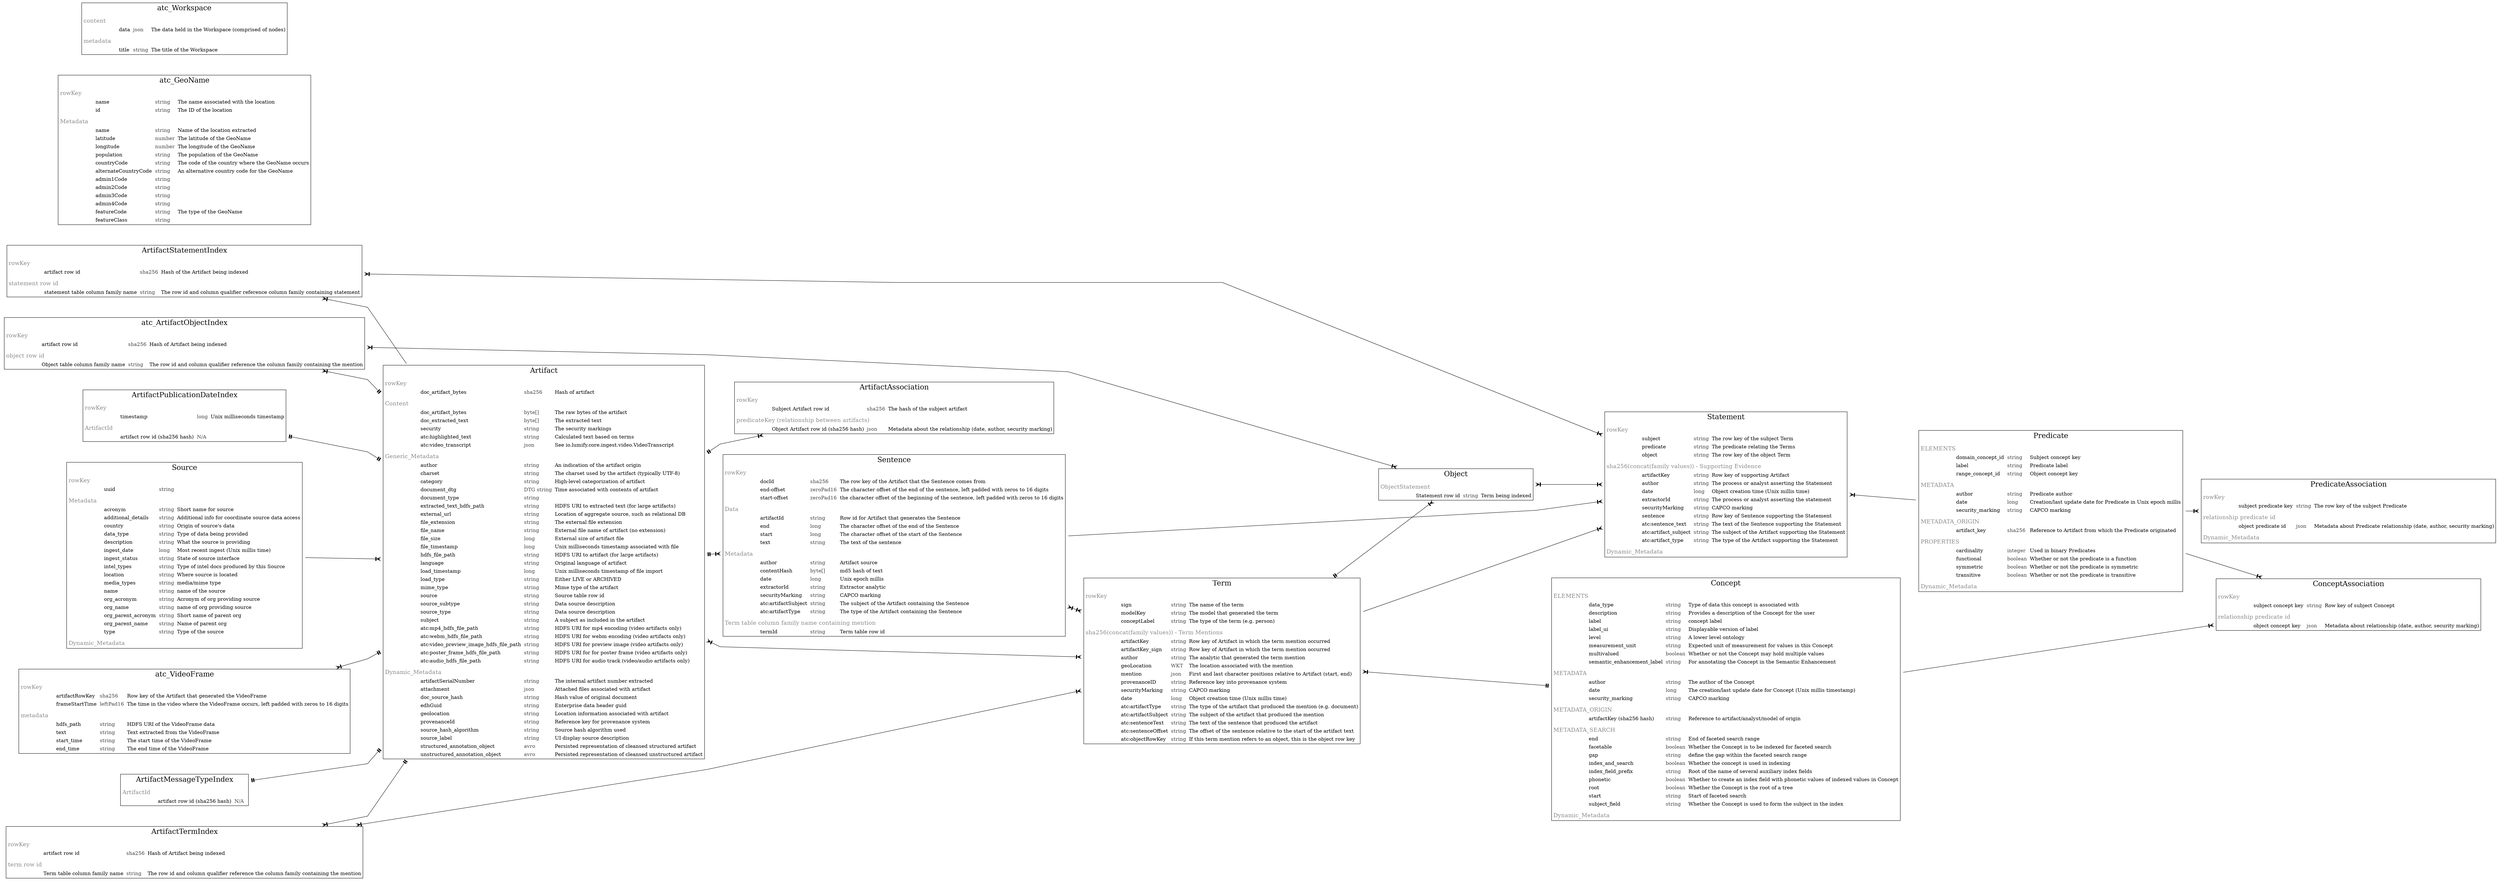 digraph models_diagram {
  graph [splines=polyline, nodesep=0.7]
  node [shape=plaintext]
  rankdir = LR

  "Artifact" [label=<<table border="1" cellborder="0" cellspacing="0" cellpadding="4"><tr><td colspan="4" align="CENTER"><font point-size="20">Artifact</font></td></tr><tr><td colspan="4"><table height="0" border="0" bgcolor="#333333" cellborder="0" cellspacing="0" cellpadding="0"><tr><td></td></tr></table></td></tr><tr><td colspan="4" color="GREY" align="LEFT"><font color="#888888" point-size="16">rowKey</font></td></tr><tr><td align="LEFT" width="100"></td><td align="LEFT">doc_artifact_bytes</td><td align="LEFT"><font color="#444444">sha256</font></td><td align="LEFT">Hash of artifact</td></tr><tr><td colspan="4"><table height="0" border="0" bgcolor="#333333" cellborder="0" cellspacing="0" cellpadding="0"><tr><td></td></tr></table></td></tr><tr><td colspan="4" color="GREY" align="LEFT"><font color="#888888" point-size="16">Content</font></td></tr><tr><td align="LEFT" width="100"></td><td align="LEFT">doc_artifact_bytes</td><td align="LEFT"><font color="#444444">byte[]</font></td><td align="LEFT">The raw bytes of the artifact</td></tr><tr><td align="LEFT" width="100"></td><td align="LEFT">doc_extracted_text</td><td align="LEFT"><font color="#444444">byte[]</font></td><td align="LEFT">The extracted text</td></tr><tr><td align="LEFT" width="100"></td><td align="LEFT">security</td><td align="LEFT"><font color="#444444">string</font></td><td align="LEFT">The security markings</td></tr><tr><td align="LEFT" width="100"></td><td align="LEFT">atc:highlighted_text</td><td align="LEFT"><font color="#444444">string</font></td><td align="LEFT">Calculated text based on terms</td></tr><tr><td align="LEFT" width="100"></td><td align="LEFT">atc:video_transcript</td><td align="LEFT"><font color="#444444">json</font></td><td align="LEFT">See io.lumify.core.ingest.video.VideoTranscript</td></tr><tr><td colspan="4"><table height="0" border="0" bgcolor="#333333" cellborder="0" cellspacing="0" cellpadding="0"><tr><td></td></tr></table></td></tr><tr><td colspan="4" color="GREY" align="LEFT"><font color="#888888" point-size="16">Generic_Metadata</font></td></tr><tr><td align="LEFT" width="100"></td><td align="LEFT">author</td><td align="LEFT"><font color="#444444">string</font></td><td align="LEFT">An indication of the artifact origin</td></tr><tr><td align="LEFT" width="100"></td><td align="LEFT">charset</td><td align="LEFT"><font color="#444444">string</font></td><td align="LEFT">The charset used by the artifact (typically UTF-8)</td></tr><tr><td align="LEFT" width="100"></td><td align="LEFT">category</td><td align="LEFT"><font color="#444444">string</font></td><td align="LEFT">High-level categorization of artifact</td></tr><tr><td align="LEFT" width="100"></td><td align="LEFT">document_dtg</td><td align="LEFT"><font color="#444444">DTG string</font></td><td align="LEFT">Time associated with contents of artifact</td></tr><tr><td align="LEFT" width="100"></td><td align="LEFT">document_type</td><td align="LEFT"><font color="#444444">string</font></td><td align="LEFT"></td></tr><tr><td align="LEFT" width="100"></td><td align="LEFT">extracted_text_hdfs_path</td><td align="LEFT"><font color="#444444">string</font></td><td align="LEFT">HDFS URI to extracted text (for large artifacts)</td></tr><tr><td align="LEFT" width="100"></td><td align="LEFT">external_url</td><td align="LEFT"><font color="#444444">string</font></td><td align="LEFT">Location of aggregate source, such as relational DB</td></tr><tr><td align="LEFT" width="100"></td><td align="LEFT">file_extension</td><td align="LEFT"><font color="#444444">string</font></td><td align="LEFT">The external file extension</td></tr><tr><td align="LEFT" width="100"></td><td align="LEFT">file_name</td><td align="LEFT"><font color="#444444">string</font></td><td align="LEFT">External file name of artifact (no extension)</td></tr><tr><td align="LEFT" width="100"></td><td align="LEFT">file_size</td><td align="LEFT"><font color="#444444">long</font></td><td align="LEFT">External size of artifact file</td></tr><tr><td align="LEFT" width="100"></td><td align="LEFT">file_timestamp</td><td align="LEFT"><font color="#444444">long</font></td><td align="LEFT">Unix milliseconds timestamp associated with file</td></tr><tr><td align="LEFT" width="100"></td><td align="LEFT">hdfs_file_path</td><td align="LEFT"><font color="#444444">string</font></td><td align="LEFT">HDFS URI to artifact (for large artifacts)</td></tr><tr><td align="LEFT" width="100"></td><td align="LEFT">language</td><td align="LEFT"><font color="#444444">string</font></td><td align="LEFT">Original language of artifact</td></tr><tr><td align="LEFT" width="100"></td><td align="LEFT">load_timestamp</td><td align="LEFT"><font color="#444444">long</font></td><td align="LEFT">Unix milliseconds timestamp of file import</td></tr><tr><td align="LEFT" width="100"></td><td align="LEFT">load_type</td><td align="LEFT"><font color="#444444">string</font></td><td align="LEFT">Either LIVE or ARCHIVED</td></tr><tr><td align="LEFT" width="100"></td><td align="LEFT">mime_type</td><td align="LEFT"><font color="#444444">string</font></td><td align="LEFT">Mime type of the artifact</td></tr><tr><td align="LEFT" width="100"></td><td align="LEFT">source</td><td align="LEFT"><font color="#444444">string</font></td><td align="LEFT">Source table row id</td></tr><tr><td align="LEFT" width="100"></td><td align="LEFT">source_subtype</td><td align="LEFT"><font color="#444444">string</font></td><td align="LEFT">Data source description</td></tr><tr><td align="LEFT" width="100"></td><td align="LEFT">source_type</td><td align="LEFT"><font color="#444444">string</font></td><td align="LEFT">Data source description</td></tr><tr><td align="LEFT" width="100"></td><td align="LEFT">subject</td><td align="LEFT"><font color="#444444">string</font></td><td align="LEFT">A subject as included in the artifact</td></tr><tr><td align="LEFT" width="100"></td><td align="LEFT">atc:mp4_hdfs_file_path</td><td align="LEFT"><font color="#444444">string</font></td><td align="LEFT">HDFS URI for mp4 encoding (video artifacts only)</td></tr><tr><td align="LEFT" width="100"></td><td align="LEFT">atc:webm_hdfs_file_path</td><td align="LEFT"><font color="#444444">string</font></td><td align="LEFT">HDFS URI for webm encoding (video artifacts only)</td></tr><tr><td align="LEFT" width="100"></td><td align="LEFT">atc:video_preview_image_hdfs_file_path</td><td align="LEFT"><font color="#444444">string</font></td><td align="LEFT">HDFS URI for preview image (video artifacts only)</td></tr><tr><td align="LEFT" width="100"></td><td align="LEFT">atc:poster_frame_hdfs_file_path</td><td align="LEFT"><font color="#444444">string</font></td><td align="LEFT">HDFS URI for for poster frame (video artifacts only)</td></tr><tr><td align="LEFT" width="100"></td><td align="LEFT">atc:audio_hdfs_file_path</td><td align="LEFT"><font color="#444444">string</font></td><td align="LEFT">HDFS URI for audio track (video/audio artifacts only)</td></tr><tr><td colspan="4"><table height="0" border="0" bgcolor="#333333" cellborder="0" cellspacing="0" cellpadding="0"><tr><td></td></tr></table></td></tr><tr><td colspan="4" color="GREY" align="LEFT"><font color="#888888" point-size="16">Dynamic_Metadata</font></td></tr><tr><td align="LEFT" width="100"></td><td align="LEFT">artifactSerialNumber</td><td align="LEFT"><font color="#444444">string</font></td><td align="LEFT">The internal artifact number extracted</td></tr><tr><td align="LEFT" width="100"></td><td align="LEFT">attachment</td><td align="LEFT"><font color="#444444">json</font></td><td align="LEFT">Attached files associated with artifact</td></tr><tr><td align="LEFT" width="100"></td><td align="LEFT">doc_source_hash</td><td align="LEFT"><font color="#444444">string</font></td><td align="LEFT">Hash value of original document</td></tr><tr><td align="LEFT" width="100"></td><td align="LEFT">edhGuid</td><td align="LEFT"><font color="#444444">string</font></td><td align="LEFT">Enterprise data header guid</td></tr><tr><td align="LEFT" width="100"></td><td align="LEFT">geolocation</td><td align="LEFT"><font color="#444444">string</font></td><td align="LEFT">Location information associated with artifact</td></tr><tr><td align="LEFT" width="100"></td><td align="LEFT">provenanceId</td><td align="LEFT"><font color="#444444">string</font></td><td align="LEFT">Reference key for provenance system</td></tr><tr><td align="LEFT" width="100"></td><td align="LEFT">source_hash_algorithm</td><td align="LEFT"><font color="#444444">string</font></td><td align="LEFT">Source hash algorithm used</td></tr><tr><td align="LEFT" width="100"></td><td align="LEFT">source_label</td><td align="LEFT"><font color="#444444">string</font></td><td align="LEFT">UI display source description</td></tr><tr><td align="LEFT" width="100"></td><td align="LEFT">structured_annotation_object</td><td align="LEFT"><font color="#444444">avro</font></td><td align="LEFT">Persisted representation of cleansed structured artifact</td></tr><tr><td align="LEFT" width="100"></td><td align="LEFT">unstructured_annotation_object</td><td align="LEFT"><font color="#444444">avro</font></td><td align="LEFT">Persisted representation of cleansed unstructured artifact</td></tr></table>>];
"Artifact" -> "Sentence" [arrowtail=teetee, arrowhead=crowtee, dir=both]
"Artifact" -> "ArtifactAssociation" [arrowtail=teetee, arrowhead=crowtee, dir=both]
"Artifact" -> "Term" [arrowtail=crowtee, arrowhead=crowtee, dir=both]
"ArtifactAssociation" [label=<<table border="1" cellborder="0" cellspacing="0" cellpadding="4"><tr><td colspan="4" align="CENTER"><font point-size="20">ArtifactAssociation</font></td></tr><tr><td colspan="4"><table height="0" border="0" bgcolor="#333333" cellborder="0" cellspacing="0" cellpadding="0"><tr><td></td></tr></table></td></tr><tr><td colspan="4" color="GREY" align="LEFT"><font color="#888888" point-size="16">rowKey</font></td></tr><tr><td align="LEFT" width="100"></td><td align="LEFT">Subject Artifact row id</td><td align="LEFT"><font color="#444444">sha256</font></td><td align="LEFT">The hash of the subject artifact</td></tr><tr><td colspan="4"><table height="0" border="0" bgcolor="#333333" cellborder="0" cellspacing="0" cellpadding="0"><tr><td></td></tr></table></td></tr><tr><td colspan="4" color="GREY" align="LEFT"><font color="#888888" point-size="16">predicateKey (relationship between artifacts)</font></td></tr><tr><td align="LEFT" width="100"></td><td align="LEFT">Object Artifact row id (sha256 hash)</td><td align="LEFT"><font color="#444444">json</font></td><td align="LEFT">Metadata about the relationship (date, author, security marking)</td></tr></table>>];
"ArtifactMessageTypeIndex" [label=<<table border="1" cellborder="0" cellspacing="0" cellpadding="4"><tr><td colspan="4" align="CENTER"><font point-size="20">ArtifactMessageTypeIndex</font></td></tr><tr><td colspan="4"><table height="0" border="0" bgcolor="#333333" cellborder="0" cellspacing="0" cellpadding="0"><tr><td></td></tr></table></td></tr><tr><td colspan="4" color="GREY" align="LEFT"><font color="#888888" point-size="16">ArtifactId</font></td></tr><tr><td align="LEFT" width="100"></td><td align="LEFT">artifact row id (sha256 hash)</td><td align="LEFT"><font color="#444444">N/A</font></td><td align="LEFT"></td></tr></table>>];
"ArtifactMessageTypeIndex" -> "Artifact" [arrowtail=teetee, arrowhead=teetee, dir=both]
"atc_ArtifactObjectIndex" [label=<<table border="1" cellborder="0" cellspacing="0" cellpadding="4"><tr><td colspan="4" align="CENTER"><font point-size="20">atc_ArtifactObjectIndex</font></td></tr><tr><td colspan="4"><table height="0" border="0" bgcolor="#333333" cellborder="0" cellspacing="0" cellpadding="0"><tr><td></td></tr></table></td></tr><tr><td colspan="4" color="GREY" align="LEFT"><font color="#888888" point-size="16">rowKey</font></td></tr><tr><td align="LEFT" width="100"></td><td align="LEFT">artifact row id</td><td align="LEFT"><font color="#444444">sha256</font></td><td align="LEFT">Hash of Artifact being indexed</td></tr><tr><td colspan="4"><table height="0" border="0" bgcolor="#333333" cellborder="0" cellspacing="0" cellpadding="0"><tr><td></td></tr></table></td></tr><tr><td colspan="4" color="GREY" align="LEFT"><font color="#888888" point-size="16">object row id</font></td></tr><tr><td align="LEFT" width="100"></td><td align="LEFT">Object table column family name</td><td align="LEFT"><font color="#444444">string</font></td><td align="LEFT">The row id and column qualifier reference the column family containing the mention</td></tr></table>>];
"atc_ArtifactObjectIndex" -> "Artifact" [arrowtail=crowtee, arrowhead=teetee, dir=both]
"atc_ArtifactObjectIndex" -> "Object" [arrowtail=crowtee, arrowhead=crowtee, dir=both]
"ArtifactPublicationDateIndex" [label=<<table border="1" cellborder="0" cellspacing="0" cellpadding="4"><tr><td colspan="4" align="CENTER"><font point-size="20">ArtifactPublicationDateIndex</font></td></tr><tr><td colspan="4"><table height="0" border="0" bgcolor="#333333" cellborder="0" cellspacing="0" cellpadding="0"><tr><td></td></tr></table></td></tr><tr><td colspan="4" color="GREY" align="LEFT"><font color="#888888" point-size="16">rowKey</font></td></tr><tr><td align="LEFT" width="100"></td><td align="LEFT">timestamp</td><td align="LEFT"><font color="#444444">long</font></td><td align="LEFT">Unix milliseconds timestamp</td></tr><tr><td colspan="4"><table height="0" border="0" bgcolor="#333333" cellborder="0" cellspacing="0" cellpadding="0"><tr><td></td></tr></table></td></tr><tr><td colspan="4" color="GREY" align="LEFT"><font color="#888888" point-size="16">ArtifactId</font></td></tr><tr><td align="LEFT" width="100"></td><td align="LEFT">artifact row id (sha256 hash)</td><td align="LEFT"><font color="#444444">N/A</font></td><td align="LEFT"></td></tr></table>>];
"ArtifactPublicationDateIndex" -> "Artifact" [arrowtail=teetee, arrowhead=teetee, dir=both]
"ArtifactStatementIndex" [label=<<table border="1" cellborder="0" cellspacing="0" cellpadding="4"><tr><td colspan="4" align="CENTER"><font point-size="20">ArtifactStatementIndex</font></td></tr><tr><td colspan="4"><table height="0" border="0" bgcolor="#333333" cellborder="0" cellspacing="0" cellpadding="0"><tr><td></td></tr></table></td></tr><tr><td colspan="4" color="GREY" align="LEFT"><font color="#888888" point-size="16">rowKey</font></td></tr><tr><td align="LEFT" width="100"></td><td align="LEFT">artifact row id</td><td align="LEFT"><font color="#444444">sha256</font></td><td align="LEFT">Hash of the Artifact being indexed</td></tr><tr><td colspan="4"><table height="0" border="0" bgcolor="#333333" cellborder="0" cellspacing="0" cellpadding="0"><tr><td></td></tr></table></td></tr><tr><td colspan="4" color="GREY" align="LEFT"><font color="#888888" point-size="16">statement row id</font></td></tr><tr><td align="LEFT" width="100"></td><td align="LEFT">statement table column family name</td><td align="LEFT"><font color="#444444">string</font></td><td align="LEFT">The row id and column qualifier reference column family containing statement</td></tr></table>>];
"ArtifactStatementIndex" -> "Statement" [arrowtail=crowtee, arrowhead=crowtee, dir=both]
"ArtifactStatementIndex" -> "Artifact" [arrowtail=crowtee, arrowhead=none, dir=both]
"ArtifactTermIndex" [label=<<table border="1" cellborder="0" cellspacing="0" cellpadding="4"><tr><td colspan="4" align="CENTER"><font point-size="20">ArtifactTermIndex</font></td></tr><tr><td colspan="4"><table height="0" border="0" bgcolor="#333333" cellborder="0" cellspacing="0" cellpadding="0"><tr><td></td></tr></table></td></tr><tr><td colspan="4" color="GREY" align="LEFT"><font color="#888888" point-size="16">rowKey</font></td></tr><tr><td align="LEFT" width="100"></td><td align="LEFT">artifact row id</td><td align="LEFT"><font color="#444444">sha256</font></td><td align="LEFT">Hash of Artifact being indexed</td></tr><tr><td colspan="4"><table height="0" border="0" bgcolor="#333333" cellborder="0" cellspacing="0" cellpadding="0"><tr><td></td></tr></table></td></tr><tr><td colspan="4" color="GREY" align="LEFT"><font color="#888888" point-size="16">term row id</font></td></tr><tr><td align="LEFT" width="100"></td><td align="LEFT">Term table column family name</td><td align="LEFT"><font color="#444444">string</font></td><td align="LEFT">The row id and column qualifier reference the column family containing the mention</td></tr></table>>];
"ArtifactTermIndex" -> "Artifact" [arrowtail=crowtee, arrowhead=teetee, dir=both]
"ArtifactTermIndex" -> "Term" [arrowtail=crowtee, arrowhead=crowtee, dir=both]
"Concept" [label=<<table border="1" cellborder="0" cellspacing="0" cellpadding="4"><tr><td colspan="4" align="CENTER"><font point-size="20">Concept</font></td></tr><tr><td colspan="4"><table height="0" border="0" bgcolor="#333333" cellborder="0" cellspacing="0" cellpadding="0"><tr><td></td></tr></table></td></tr><tr><td colspan="4" color="GREY" align="LEFT"><font color="#888888" point-size="16">ELEMENTS</font></td></tr><tr><td align="LEFT" width="100"></td><td align="LEFT">data_type</td><td align="LEFT"><font color="#444444">string</font></td><td align="LEFT">Type of data this concept is associated with</td></tr><tr><td align="LEFT" width="100"></td><td align="LEFT">description</td><td align="LEFT"><font color="#444444">string</font></td><td align="LEFT">Provides a description of the Concept for the user</td></tr><tr><td align="LEFT" width="100"></td><td align="LEFT">label</td><td align="LEFT"><font color="#444444">string</font></td><td align="LEFT">concept label</td></tr><tr><td align="LEFT" width="100"></td><td align="LEFT">label_ui</td><td align="LEFT"><font color="#444444">string</font></td><td align="LEFT">Displayable version of label</td></tr><tr><td align="LEFT" width="100"></td><td align="LEFT">level</td><td align="LEFT"><font color="#444444">string</font></td><td align="LEFT">A lower level ontology</td></tr><tr><td align="LEFT" width="100"></td><td align="LEFT">measurement_unit</td><td align="LEFT"><font color="#444444">string</font></td><td align="LEFT">Expected unit of measurement for values in this Concept</td></tr><tr><td align="LEFT" width="100"></td><td align="LEFT">multivalued</td><td align="LEFT"><font color="#444444">boolean</font></td><td align="LEFT">Whether or not the Concept may hold multiple values</td></tr><tr><td align="LEFT" width="100"></td><td align="LEFT">semantic_enhancement_label</td><td align="LEFT"><font color="#444444">string</font></td><td align="LEFT">For annotating the Concept in the Semantic Enhancement</td></tr><tr><td colspan="4"><table height="0" border="0" bgcolor="#333333" cellborder="0" cellspacing="0" cellpadding="0"><tr><td></td></tr></table></td></tr><tr><td colspan="4" color="GREY" align="LEFT"><font color="#888888" point-size="16">METADATA</font></td></tr><tr><td align="LEFT" width="100"></td><td align="LEFT">author</td><td align="LEFT"><font color="#444444">string</font></td><td align="LEFT">The author of the Concept</td></tr><tr><td align="LEFT" width="100"></td><td align="LEFT">date</td><td align="LEFT"><font color="#444444">long</font></td><td align="LEFT">The creation/last update date for Concept (Unix millis timestamp)</td></tr><tr><td align="LEFT" width="100"></td><td align="LEFT">security_marking</td><td align="LEFT"><font color="#444444">string</font></td><td align="LEFT">CAPCO marking</td></tr><tr><td colspan="4"><table height="0" border="0" bgcolor="#333333" cellborder="0" cellspacing="0" cellpadding="0"><tr><td></td></tr></table></td></tr><tr><td colspan="4" color="GREY" align="LEFT"><font color="#888888" point-size="16">METADATA_ORIGIN</font></td></tr><tr><td align="LEFT" width="100"></td><td align="LEFT">artifactKey (sha256 hash)</td><td align="LEFT"><font color="#444444">string</font></td><td align="LEFT">Reference to artifact/analyst/model of origin</td></tr><tr><td colspan="4"><table height="0" border="0" bgcolor="#333333" cellborder="0" cellspacing="0" cellpadding="0"><tr><td></td></tr></table></td></tr><tr><td colspan="4" color="GREY" align="LEFT"><font color="#888888" point-size="16">METADATA_SEARCH</font></td></tr><tr><td align="LEFT" width="100"></td><td align="LEFT">end</td><td align="LEFT"><font color="#444444">string</font></td><td align="LEFT">End of faceted search range</td></tr><tr><td align="LEFT" width="100"></td><td align="LEFT">facetable</td><td align="LEFT"><font color="#444444">boolean</font></td><td align="LEFT">Whether the Concept is to be indexed for faceted search</td></tr><tr><td align="LEFT" width="100"></td><td align="LEFT">gap</td><td align="LEFT"><font color="#444444">string</font></td><td align="LEFT">define the gap within the faceted search range</td></tr><tr><td align="LEFT" width="100"></td><td align="LEFT">index_and_search</td><td align="LEFT"><font color="#444444">boolean</font></td><td align="LEFT">Whether the concept is used in indexing</td></tr><tr><td align="LEFT" width="100"></td><td align="LEFT">index_field_prefix</td><td align="LEFT"><font color="#444444">string</font></td><td align="LEFT">Root of the name of several auxiliary index fields</td></tr><tr><td align="LEFT" width="100"></td><td align="LEFT">phonetic</td><td align="LEFT"><font color="#444444">boolean</font></td><td align="LEFT">Whether to create an index field with phonetic values of indexed values in Concept</td></tr><tr><td align="LEFT" width="100"></td><td align="LEFT">root</td><td align="LEFT"><font color="#444444">boolean</font></td><td align="LEFT">Whether the Concept is the root of a tree</td></tr><tr><td align="LEFT" width="100"></td><td align="LEFT">start</td><td align="LEFT"><font color="#444444">string</font></td><td align="LEFT">Start of faceted search</td></tr><tr><td align="LEFT" width="100"></td><td align="LEFT">subject_field</td><td align="LEFT"><font color="#444444">string</font></td><td align="LEFT">Whether the Concept is used to form the subject in the index</td></tr><tr><td colspan="4"><table height="0" border="0" bgcolor="#333333" cellborder="0" cellspacing="0" cellpadding="0"><tr><td></td></tr></table></td></tr><tr><td colspan="4" color="GREY" align="LEFT"><font color="#888888" point-size="16">Dynamic_Metadata</font></td></tr></table>>];
"Concept" -> "ConceptAssociation" [arrowtail=none, arrowhead=crowtee, dir=both]
"ConceptAssociation" [label=<<table border="1" cellborder="0" cellspacing="0" cellpadding="4"><tr><td colspan="4" align="CENTER"><font point-size="20">ConceptAssociation</font></td></tr><tr><td colspan="4"><table height="0" border="0" bgcolor="#333333" cellborder="0" cellspacing="0" cellpadding="0"><tr><td></td></tr></table></td></tr><tr><td colspan="4" color="GREY" align="LEFT"><font color="#888888" point-size="16">rowKey</font></td></tr><tr><td align="LEFT" width="100"></td><td align="LEFT">subject concept key</td><td align="LEFT"><font color="#444444">string</font></td><td align="LEFT">Row key of subject Concept</td></tr><tr><td colspan="4"><table height="0" border="0" bgcolor="#333333" cellborder="0" cellspacing="0" cellpadding="0"><tr><td></td></tr></table></td></tr><tr><td colspan="4" color="GREY" align="LEFT"><font color="#888888" point-size="16">relationship predicate id</font></td></tr><tr><td align="LEFT" width="100"></td><td align="LEFT">object concept key</td><td align="LEFT"><font color="#444444">json</font></td><td align="LEFT">Metadata about relationship (date, author, security marking)</td></tr></table>>];
"atc_GeoName" [label=<<table border="1" cellborder="0" cellspacing="0" cellpadding="4"><tr><td colspan="4" align="CENTER"><font point-size="20">atc_GeoName</font></td></tr><tr><td colspan="4"><table height="0" border="0" bgcolor="#333333" cellborder="0" cellspacing="0" cellpadding="0"><tr><td></td></tr></table></td></tr><tr><td colspan="4" color="GREY" align="LEFT"><font color="#888888" point-size="16">rowKey</font></td></tr><tr><td align="LEFT" width="100"></td><td align="LEFT">name</td><td align="LEFT"><font color="#444444">string</font></td><td align="LEFT">The name associated with the location</td></tr><tr><td align="LEFT" width="100"></td><td align="LEFT">id</td><td align="LEFT"><font color="#444444">string</font></td><td align="LEFT">The ID of the location</td></tr><tr><td colspan="4"><table height="0" border="0" bgcolor="#333333" cellborder="0" cellspacing="0" cellpadding="0"><tr><td></td></tr></table></td></tr><tr><td colspan="4" color="GREY" align="LEFT"><font color="#888888" point-size="16">Metadata</font></td></tr><tr><td align="LEFT" width="100"></td><td align="LEFT">name</td><td align="LEFT"><font color="#444444">string</font></td><td align="LEFT">Name of the location extracted</td></tr><tr><td align="LEFT" width="100"></td><td align="LEFT">latitude</td><td align="LEFT"><font color="#444444">number</font></td><td align="LEFT">The latitude of the GeoName</td></tr><tr><td align="LEFT" width="100"></td><td align="LEFT">longitude</td><td align="LEFT"><font color="#444444">number</font></td><td align="LEFT">The longitude of the GeoName</td></tr><tr><td align="LEFT" width="100"></td><td align="LEFT">population</td><td align="LEFT"><font color="#444444">string</font></td><td align="LEFT">The population of the GeoName</td></tr><tr><td align="LEFT" width="100"></td><td align="LEFT">countryCode</td><td align="LEFT"><font color="#444444">string</font></td><td align="LEFT">The code of the country where the GeoName occurs</td></tr><tr><td align="LEFT" width="100"></td><td align="LEFT">alternateCountryCode</td><td align="LEFT"><font color="#444444">string</font></td><td align="LEFT">An alternative country code for the GeoName</td></tr><tr><td align="LEFT" width="100"></td><td align="LEFT">admin1Code</td><td align="LEFT"><font color="#444444">string</font></td><td align="LEFT"></td></tr><tr><td align="LEFT" width="100"></td><td align="LEFT">admin2Code</td><td align="LEFT"><font color="#444444">string</font></td><td align="LEFT"></td></tr><tr><td align="LEFT" width="100"></td><td align="LEFT">admin3Code</td><td align="LEFT"><font color="#444444">string</font></td><td align="LEFT"></td></tr><tr><td align="LEFT" width="100"></td><td align="LEFT">admin4Code</td><td align="LEFT"><font color="#444444">string</font></td><td align="LEFT"></td></tr><tr><td align="LEFT" width="100"></td><td align="LEFT">featureCode</td><td align="LEFT"><font color="#444444">string</font></td><td align="LEFT">The type of the GeoName</td></tr><tr><td align="LEFT" width="100"></td><td align="LEFT">featureClass</td><td align="LEFT"><font color="#444444">string</font></td><td align="LEFT"></td></tr></table>>];
"Object" [label=<<table border="1" cellborder="0" cellspacing="0" cellpadding="4"><tr><td colspan="4" align="CENTER"><font point-size="20">Object</font></td></tr><tr><td colspan="4"><table height="0" border="0" bgcolor="#333333" cellborder="0" cellspacing="0" cellpadding="0"><tr><td></td></tr></table></td></tr><tr><td colspan="4" color="GREY" align="LEFT"><font color="#888888" point-size="16">ObjectStatement</font></td></tr><tr><td align="LEFT" width="100"></td><td align="LEFT">Statement row id</td><td align="LEFT"><font color="#444444">string</font></td><td align="LEFT">Term being indexed</td></tr></table>>];
"Object" -> "Statement" [arrowtail=crowtee, arrowhead=crowtee, dir=both]
"Predicate" [label=<<table border="1" cellborder="0" cellspacing="0" cellpadding="4"><tr><td colspan="4" align="CENTER"><font point-size="20">Predicate</font></td></tr><tr><td colspan="4"><table height="0" border="0" bgcolor="#333333" cellborder="0" cellspacing="0" cellpadding="0"><tr><td></td></tr></table></td></tr><tr><td colspan="4" color="GREY" align="LEFT"><font color="#888888" point-size="16">ELEMENTS</font></td></tr><tr><td align="LEFT" width="100"></td><td align="LEFT">domain_concept_id</td><td align="LEFT"><font color="#444444">string</font></td><td align="LEFT">Subject concept key</td></tr><tr><td align="LEFT" width="100"></td><td align="LEFT">label</td><td align="LEFT"><font color="#444444">string</font></td><td align="LEFT">Predicate label</td></tr><tr><td align="LEFT" width="100"></td><td align="LEFT">range_concept_id</td><td align="LEFT"><font color="#444444">string</font></td><td align="LEFT">Object concept key</td></tr><tr><td colspan="4"><table height="0" border="0" bgcolor="#333333" cellborder="0" cellspacing="0" cellpadding="0"><tr><td></td></tr></table></td></tr><tr><td colspan="4" color="GREY" align="LEFT"><font color="#888888" point-size="16">METADATA</font></td></tr><tr><td align="LEFT" width="100"></td><td align="LEFT">author</td><td align="LEFT"><font color="#444444">string</font></td><td align="LEFT">Predicate author</td></tr><tr><td align="LEFT" width="100"></td><td align="LEFT">date</td><td align="LEFT"><font color="#444444">long</font></td><td align="LEFT">Creation/last update date for Predicate in Unix epoch millis</td></tr><tr><td align="LEFT" width="100"></td><td align="LEFT">security_marking</td><td align="LEFT"><font color="#444444">string</font></td><td align="LEFT">CAPCO marking</td></tr><tr><td colspan="4"><table height="0" border="0" bgcolor="#333333" cellborder="0" cellspacing="0" cellpadding="0"><tr><td></td></tr></table></td></tr><tr><td colspan="4" color="GREY" align="LEFT"><font color="#888888" point-size="16">METADATA_ORIGIN</font></td></tr><tr><td align="LEFT" width="100"></td><td align="LEFT">artifact_key</td><td align="LEFT"><font color="#444444">sha256</font></td><td align="LEFT">Reference to Artifact from which the Predicate originated</td></tr><tr><td colspan="4"><table height="0" border="0" bgcolor="#333333" cellborder="0" cellspacing="0" cellpadding="0"><tr><td></td></tr></table></td></tr><tr><td colspan="4" color="GREY" align="LEFT"><font color="#888888" point-size="16">PROPERTIES</font></td></tr><tr><td align="LEFT" width="100"></td><td align="LEFT">cardinality</td><td align="LEFT"><font color="#444444">integer</font></td><td align="LEFT">Used in binary Predicates</td></tr><tr><td align="LEFT" width="100"></td><td align="LEFT">functional</td><td align="LEFT"><font color="#444444">boolean</font></td><td align="LEFT">Whether or not the predicate is a function</td></tr><tr><td align="LEFT" width="100"></td><td align="LEFT">symmetric</td><td align="LEFT"><font color="#444444">boolean</font></td><td align="LEFT">Whether or not the predicate is symmetric</td></tr><tr><td align="LEFT" width="100"></td><td align="LEFT">transitive</td><td align="LEFT"><font color="#444444">boolean</font></td><td align="LEFT">Whether or not the predicate is transitive</td></tr><tr><td colspan="4"><table height="0" border="0" bgcolor="#333333" cellborder="0" cellspacing="0" cellpadding="0"><tr><td></td></tr></table></td></tr><tr><td colspan="4" color="GREY" align="LEFT"><font color="#888888" point-size="16">Dynamic_Metadata</font></td></tr></table>>];
"Predicate" -> "PredicateAssociation" [arrowtail=none, arrowhead=crowtee, dir=both]
"Predicate" -> "ConceptAssociation" [arrowtail=none, arrowhead=crowtee, dir=both]
"PredicateAssociation" [label=<<table border="1" cellborder="0" cellspacing="0" cellpadding="4"><tr><td colspan="4" align="CENTER"><font point-size="20">PredicateAssociation</font></td></tr><tr><td colspan="4"><table height="0" border="0" bgcolor="#333333" cellborder="0" cellspacing="0" cellpadding="0"><tr><td></td></tr></table></td></tr><tr><td colspan="4" color="GREY" align="LEFT"><font color="#888888" point-size="16">rowKey</font></td></tr><tr><td align="LEFT" width="100"></td><td align="LEFT">subject predicate key</td><td align="LEFT"><font color="#444444">string</font></td><td align="LEFT">The row key of the subject Predicate</td></tr><tr><td colspan="4"><table height="0" border="0" bgcolor="#333333" cellborder="0" cellspacing="0" cellpadding="0"><tr><td></td></tr></table></td></tr><tr><td colspan="4" color="GREY" align="LEFT"><font color="#888888" point-size="16">relationship predicate id</font></td></tr><tr><td align="LEFT" width="100"></td><td align="LEFT">object predicate id</td><td align="LEFT"><font color="#444444">json</font></td><td align="LEFT">Metadata about Predicate relationship (date, author, security marking)</td></tr><tr><td colspan="4"><table height="0" border="0" bgcolor="#333333" cellborder="0" cellspacing="0" cellpadding="0"><tr><td></td></tr></table></td></tr><tr><td colspan="4" color="GREY" align="LEFT"><font color="#888888" point-size="16">Dynamic_Metadata</font></td></tr></table>>];
"Sentence" [label=<<table border="1" cellborder="0" cellspacing="0" cellpadding="4"><tr><td colspan="4" align="CENTER"><font point-size="20">Sentence</font></td></tr><tr><td colspan="4"><table height="0" border="0" bgcolor="#333333" cellborder="0" cellspacing="0" cellpadding="0"><tr><td></td></tr></table></td></tr><tr><td colspan="4" color="GREY" align="LEFT"><font color="#888888" point-size="16">rowKey</font></td></tr><tr><td align="LEFT" width="100"></td><td align="LEFT">docId</td><td align="LEFT"><font color="#444444">sha256</font></td><td align="LEFT">The row key of the Artifact that the Sentence comes from</td></tr><tr><td align="LEFT" width="100"></td><td align="LEFT">end-offset</td><td align="LEFT"><font color="#444444">zeroPad16</font></td><td align="LEFT">The character offset of the end of the sentence, left padded with zeros to 16 digits</td></tr><tr><td align="LEFT" width="100"></td><td align="LEFT">start-offset</td><td align="LEFT"><font color="#444444">zeroPad16</font></td><td align="LEFT">the character offset of the beginning of the sentence, left padded with zeros to 16 digits</td></tr><tr><td colspan="4"><table height="0" border="0" bgcolor="#333333" cellborder="0" cellspacing="0" cellpadding="0"><tr><td></td></tr></table></td></tr><tr><td colspan="4" color="GREY" align="LEFT"><font color="#888888" point-size="16">Data</font></td></tr><tr><td align="LEFT" width="100"></td><td align="LEFT">artifactId</td><td align="LEFT"><font color="#444444">string</font></td><td align="LEFT">Row id for Artifact that generates the Sentence</td></tr><tr><td align="LEFT" width="100"></td><td align="LEFT">end</td><td align="LEFT"><font color="#444444">long</font></td><td align="LEFT">The character offset of the end of the Sentence</td></tr><tr><td align="LEFT" width="100"></td><td align="LEFT">start</td><td align="LEFT"><font color="#444444">long</font></td><td align="LEFT">The character offset of the start of the Sentence</td></tr><tr><td align="LEFT" width="100"></td><td align="LEFT">text</td><td align="LEFT"><font color="#444444">string</font></td><td align="LEFT">The text of the sentence</td></tr><tr><td colspan="4"><table height="0" border="0" bgcolor="#333333" cellborder="0" cellspacing="0" cellpadding="0"><tr><td></td></tr></table></td></tr><tr><td colspan="4" color="GREY" align="LEFT"><font color="#888888" point-size="16">Metadata</font></td></tr><tr><td align="LEFT" width="100"></td><td align="LEFT">author</td><td align="LEFT"><font color="#444444">string</font></td><td align="LEFT">Artifact source</td></tr><tr><td align="LEFT" width="100"></td><td align="LEFT">contentHash</td><td align="LEFT"><font color="#444444">byte[]</font></td><td align="LEFT">md5 hash of text</td></tr><tr><td align="LEFT" width="100"></td><td align="LEFT">date</td><td align="LEFT"><font color="#444444">long</font></td><td align="LEFT">Unix epoch millis</td></tr><tr><td align="LEFT" width="100"></td><td align="LEFT">extractorId</td><td align="LEFT"><font color="#444444">string</font></td><td align="LEFT">Extractor analytic</td></tr><tr><td align="LEFT" width="100"></td><td align="LEFT">securityMarking</td><td align="LEFT"><font color="#444444">string</font></td><td align="LEFT">CAPCO marking</td></tr><tr><td align="LEFT" width="100"></td><td align="LEFT">atc:artifactSubject</td><td align="LEFT"><font color="#444444">string</font></td><td align="LEFT">The subject of the Artifact containing the Sentence</td></tr><tr><td align="LEFT" width="100"></td><td align="LEFT">atc:artifactType</td><td align="LEFT"><font color="#444444">string</font></td><td align="LEFT">The type of the Artifact containing the Sentence</td></tr><tr><td colspan="4"><table height="0" border="0" bgcolor="#333333" cellborder="0" cellspacing="0" cellpadding="0"><tr><td></td></tr></table></td></tr><tr><td colspan="4" color="GREY" align="LEFT"><font color="#888888" point-size="16">Term table column family name containing mention</font></td></tr><tr><td align="LEFT" width="100"></td><td align="LEFT">termId</td><td align="LEFT"><font color="#444444">string</font></td><td align="LEFT">Term table row id</td></tr></table>>];
"Sentence" -> "Term" [arrowtail=crowtee, arrowhead=crowtee, dir=both]
"Source" [label=<<table border="1" cellborder="0" cellspacing="0" cellpadding="4"><tr><td colspan="4" align="CENTER"><font point-size="20">Source</font></td></tr><tr><td colspan="4"><table height="0" border="0" bgcolor="#333333" cellborder="0" cellspacing="0" cellpadding="0"><tr><td></td></tr></table></td></tr><tr><td colspan="4" color="GREY" align="LEFT"><font color="#888888" point-size="16">rowKey</font></td></tr><tr><td align="LEFT" width="100"></td><td align="LEFT">uuid</td><td align="LEFT"><font color="#444444">string</font></td><td align="LEFT"></td></tr><tr><td colspan="4"><table height="0" border="0" bgcolor="#333333" cellborder="0" cellspacing="0" cellpadding="0"><tr><td></td></tr></table></td></tr><tr><td colspan="4" color="GREY" align="LEFT"><font color="#888888" point-size="16">Metadata</font></td></tr><tr><td align="LEFT" width="100"></td><td align="LEFT">acronym</td><td align="LEFT"><font color="#444444">string</font></td><td align="LEFT">Short name for source</td></tr><tr><td align="LEFT" width="100"></td><td align="LEFT">additional_details</td><td align="LEFT"><font color="#444444">string</font></td><td align="LEFT">Additional info for coordinate source data access</td></tr><tr><td align="LEFT" width="100"></td><td align="LEFT">country</td><td align="LEFT"><font color="#444444">string</font></td><td align="LEFT">Origin of source&#39;s data</td></tr><tr><td align="LEFT" width="100"></td><td align="LEFT">data_type</td><td align="LEFT"><font color="#444444">string</font></td><td align="LEFT">Type of data being provided</td></tr><tr><td align="LEFT" width="100"></td><td align="LEFT">description</td><td align="LEFT"><font color="#444444">string</font></td><td align="LEFT">What the source is providing</td></tr><tr><td align="LEFT" width="100"></td><td align="LEFT">ingest_date</td><td align="LEFT"><font color="#444444">long</font></td><td align="LEFT">Most recent ingest (Unix millis time)</td></tr><tr><td align="LEFT" width="100"></td><td align="LEFT">ingest_status</td><td align="LEFT"><font color="#444444">string</font></td><td align="LEFT">State of source interface</td></tr><tr><td align="LEFT" width="100"></td><td align="LEFT">intel_types</td><td align="LEFT"><font color="#444444">string</font></td><td align="LEFT">Type of intel docs produced by this Source</td></tr><tr><td align="LEFT" width="100"></td><td align="LEFT">location</td><td align="LEFT"><font color="#444444">string</font></td><td align="LEFT">Where source is located</td></tr><tr><td align="LEFT" width="100"></td><td align="LEFT">media_types</td><td align="LEFT"><font color="#444444">string</font></td><td align="LEFT">media/mime type</td></tr><tr><td align="LEFT" width="100"></td><td align="LEFT">name</td><td align="LEFT"><font color="#444444">string</font></td><td align="LEFT">name of the source</td></tr><tr><td align="LEFT" width="100"></td><td align="LEFT">org_acronym</td><td align="LEFT"><font color="#444444">string</font></td><td align="LEFT">Acronym of org providing source</td></tr><tr><td align="LEFT" width="100"></td><td align="LEFT">org_name</td><td align="LEFT"><font color="#444444">string</font></td><td align="LEFT">name of org providing source</td></tr><tr><td align="LEFT" width="100"></td><td align="LEFT">org_parent_acronym</td><td align="LEFT"><font color="#444444">string</font></td><td align="LEFT">Short name of parent org</td></tr><tr><td align="LEFT" width="100"></td><td align="LEFT">org_parent_name</td><td align="LEFT"><font color="#444444">string</font></td><td align="LEFT">Name of parent org</td></tr><tr><td align="LEFT" width="100"></td><td align="LEFT">type</td><td align="LEFT"><font color="#444444">string</font></td><td align="LEFT">Type of the source</td></tr><tr><td colspan="4"><table height="0" border="0" bgcolor="#333333" cellborder="0" cellspacing="0" cellpadding="0"><tr><td></td></tr></table></td></tr><tr><td colspan="4" color="GREY" align="LEFT"><font color="#888888" point-size="16">Dynamic_Metadata</font></td></tr></table>>];
"Source" -> "Artifact" [arrowtail=none, arrowhead=crowtee, dir=both]
"Statement" [label=<<table border="1" cellborder="0" cellspacing="0" cellpadding="4"><tr><td colspan="4" align="CENTER"><font point-size="20">Statement</font></td></tr><tr><td colspan="4"><table height="0" border="0" bgcolor="#333333" cellborder="0" cellspacing="0" cellpadding="0"><tr><td></td></tr></table></td></tr><tr><td colspan="4" color="GREY" align="LEFT"><font color="#888888" point-size="16">rowKey</font></td></tr><tr><td align="LEFT" width="100"></td><td align="LEFT">subject</td><td align="LEFT"><font color="#444444">string</font></td><td align="LEFT">The row key of the subject Term</td></tr><tr><td align="LEFT" width="100"></td><td align="LEFT">predicate</td><td align="LEFT"><font color="#444444">string</font></td><td align="LEFT">The predicate relating the Terms</td></tr><tr><td align="LEFT" width="100"></td><td align="LEFT">object</td><td align="LEFT"><font color="#444444">string</font></td><td align="LEFT">The row key of the object Term</td></tr><tr><td colspan="4"><table height="0" border="0" bgcolor="#333333" cellborder="0" cellspacing="0" cellpadding="0"><tr><td></td></tr></table></td></tr><tr><td colspan="4" color="GREY" align="LEFT"><font color="#888888" point-size="16">sha256(concat(family values)) - Supporting Evidence</font></td></tr><tr><td align="LEFT" width="100"></td><td align="LEFT">artifactKey</td><td align="LEFT"><font color="#444444">string</font></td><td align="LEFT">Row key of supporting Artifact</td></tr><tr><td align="LEFT" width="100"></td><td align="LEFT">author</td><td align="LEFT"><font color="#444444">string</font></td><td align="LEFT">The process or analyst asserting the Statement</td></tr><tr><td align="LEFT" width="100"></td><td align="LEFT">date</td><td align="LEFT"><font color="#444444">long</font></td><td align="LEFT">Object creation time (Unix millis time)</td></tr><tr><td align="LEFT" width="100"></td><td align="LEFT">extractorId</td><td align="LEFT"><font color="#444444">string</font></td><td align="LEFT">The process or analyst asserting the statement</td></tr><tr><td align="LEFT" width="100"></td><td align="LEFT">securityMarking</td><td align="LEFT"><font color="#444444">string</font></td><td align="LEFT">CAPCO marking</td></tr><tr><td align="LEFT" width="100"></td><td align="LEFT">sentence</td><td align="LEFT"><font color="#444444">string</font></td><td align="LEFT">Row key of Sentence supporting the Statement</td></tr><tr><td align="LEFT" width="100"></td><td align="LEFT">atc:sentence_text</td><td align="LEFT"><font color="#444444">string</font></td><td align="LEFT">The text of the Sentence supporting the Statement</td></tr><tr><td align="LEFT" width="100"></td><td align="LEFT">atc:artifact_subject</td><td align="LEFT"><font color="#444444">string</font></td><td align="LEFT">The subject of the Artifact supporting the Statement</td></tr><tr><td align="LEFT" width="100"></td><td align="LEFT">atc:artifact_type</td><td align="LEFT"><font color="#444444">string</font></td><td align="LEFT">The type of the Artifact supporting the Statement</td></tr><tr><td colspan="4"><table height="0" border="0" bgcolor="#333333" cellborder="0" cellspacing="0" cellpadding="0"><tr><td></td></tr></table></td></tr><tr><td colspan="4" color="GREY" align="LEFT"><font color="#888888" point-size="16">Dynamic_Metadata</font></td></tr></table>>];
"Statement" -> "Predicate" [arrowtail=crowtee, arrowhead=none, dir=both]
"Statement" -> "Sentence" [arrowtail=crowtee, arrowhead=none, dir=both]
"Term" [label=<<table border="1" cellborder="0" cellspacing="0" cellpadding="4"><tr><td colspan="4" align="CENTER"><font point-size="20">Term</font></td></tr><tr><td colspan="4"><table height="0" border="0" bgcolor="#333333" cellborder="0" cellspacing="0" cellpadding="0"><tr><td></td></tr></table></td></tr><tr><td colspan="4" color="GREY" align="LEFT"><font color="#888888" point-size="16">rowKey</font></td></tr><tr><td align="LEFT" width="100"></td><td align="LEFT">sign</td><td align="LEFT"><font color="#444444">string</font></td><td align="LEFT">The name of the term</td></tr><tr><td align="LEFT" width="100"></td><td align="LEFT">modelKey</td><td align="LEFT"><font color="#444444">string</font></td><td align="LEFT">The model that generated the term</td></tr><tr><td align="LEFT" width="100"></td><td align="LEFT">conceptLabel</td><td align="LEFT"><font color="#444444">string</font></td><td align="LEFT">The type of the term (e.g. person)</td></tr><tr><td colspan="4"><table height="0" border="0" bgcolor="#333333" cellborder="0" cellspacing="0" cellpadding="0"><tr><td></td></tr></table></td></tr><tr><td colspan="4" color="GREY" align="LEFT"><font color="#888888" point-size="16">sha256(concat(family values)) - Term Mentions</font></td></tr><tr><td align="LEFT" width="100"></td><td align="LEFT">artifactKey</td><td align="LEFT"><font color="#444444">string</font></td><td align="LEFT">Row key of Artifact in which the term mention occurred</td></tr><tr><td align="LEFT" width="100"></td><td align="LEFT">artifactKey_sign</td><td align="LEFT"><font color="#444444">string</font></td><td align="LEFT">Row key of Artifact in which the term mention occurred</td></tr><tr><td align="LEFT" width="100"></td><td align="LEFT">author</td><td align="LEFT"><font color="#444444">string</font></td><td align="LEFT">The analytic that generated the term mention</td></tr><tr><td align="LEFT" width="100"></td><td align="LEFT">geoLocation</td><td align="LEFT"><font color="#444444">WKT</font></td><td align="LEFT">The location associated with the mention</td></tr><tr><td align="LEFT" width="100"></td><td align="LEFT">mention</td><td align="LEFT"><font color="#444444">json</font></td><td align="LEFT">First and last character positions relative to Artifact (start, end)</td></tr><tr><td align="LEFT" width="100"></td><td align="LEFT">provenanceID</td><td align="LEFT"><font color="#444444">string</font></td><td align="LEFT">Reference key into provenance system</td></tr><tr><td align="LEFT" width="100"></td><td align="LEFT">securityMarking</td><td align="LEFT"><font color="#444444">string</font></td><td align="LEFT">CAPCO marking</td></tr><tr><td align="LEFT" width="100"></td><td align="LEFT">date</td><td align="LEFT"><font color="#444444">long</font></td><td align="LEFT">Object creation time (Unix millis time)</td></tr><tr><td align="LEFT" width="100"></td><td align="LEFT">atc:artifactType</td><td align="LEFT"><font color="#444444">string</font></td><td align="LEFT">The type of the artifact that produced the mention (e.g. document)</td></tr><tr><td align="LEFT" width="100"></td><td align="LEFT">atc:artifactSubject</td><td align="LEFT"><font color="#444444">string</font></td><td align="LEFT">The subject of the artifact that produced the mention</td></tr><tr><td align="LEFT" width="100"></td><td align="LEFT">atc:sentenceText</td><td align="LEFT"><font color="#444444">string</font></td><td align="LEFT">The text of the sentence that produced the artifact</td></tr><tr><td align="LEFT" width="100"></td><td align="LEFT">atc:sentenceOffset</td><td align="LEFT"><font color="#444444">string</font></td><td align="LEFT">The offset of the sentence relative to the start of the artifact text</td></tr><tr><td align="LEFT" width="100"></td><td align="LEFT">atc:objectRowKey</td><td align="LEFT"><font color="#444444">string</font></td><td align="LEFT">If this term mention refers to an object, this is the object row key</td></tr></table>>];
"Term" -> "Statement" [arrowtail=none, arrowhead=crowtee, dir=both]
"Term" -> "Object" [arrowtail=teetee, arrowhead=crowtee, dir=both]
"Term" -> "Concept" [arrowtail=crowtee, arrowhead=teetee, dir=both]
"atc_VideoFrame" [label=<<table border="1" cellborder="0" cellspacing="0" cellpadding="4"><tr><td colspan="4" align="CENTER"><font point-size="20">atc_VideoFrame</font></td></tr><tr><td colspan="4"><table height="0" border="0" bgcolor="#333333" cellborder="0" cellspacing="0" cellpadding="0"><tr><td></td></tr></table></td></tr><tr><td colspan="4" color="GREY" align="LEFT"><font color="#888888" point-size="16">rowKey</font></td></tr><tr><td align="LEFT" width="100"></td><td align="LEFT">artifactRowKey</td><td align="LEFT"><font color="#444444">sha256</font></td><td align="LEFT">Row key of the Artifact that generated the VideoFrame</td></tr><tr><td align="LEFT" width="100"></td><td align="LEFT">frameStartTime</td><td align="LEFT"><font color="#444444">leftPad16</font></td><td align="LEFT">The time in the video where the VideoFrame occurs, left padded with zeros to 16 digits</td></tr><tr><td colspan="4"><table height="0" border="0" bgcolor="#333333" cellborder="0" cellspacing="0" cellpadding="0"><tr><td></td></tr></table></td></tr><tr><td colspan="4" color="GREY" align="LEFT"><font color="#888888" point-size="16">metadata</font></td></tr><tr><td align="LEFT" width="100"></td><td align="LEFT">hdfs_path</td><td align="LEFT"><font color="#444444">string</font></td><td align="LEFT">HDFS URI of the VideoFrame data</td></tr><tr><td align="LEFT" width="100"></td><td align="LEFT">text</td><td align="LEFT"><font color="#444444">string</font></td><td align="LEFT">Text extracted from the VideoFrame</td></tr><tr><td align="LEFT" width="100"></td><td align="LEFT">start_time</td><td align="LEFT"><font color="#444444">string</font></td><td align="LEFT">The start time of the VideoFrame</td></tr><tr><td align="LEFT" width="100"></td><td align="LEFT">end_time</td><td align="LEFT"><font color="#444444">string</font></td><td align="LEFT">The end time of the VideoFrame</td></tr></table>>];
"atc_VideoFrame" -> "Artifact" [arrowtail=crowtee, arrowhead=teetee, dir=both]
"atc_Workspace" [label=<<table border="1" cellborder="0" cellspacing="0" cellpadding="4"><tr><td colspan="4" align="CENTER"><font point-size="20">atc_Workspace</font></td></tr><tr><td colspan="4"><table height="0" border="0" bgcolor="#333333" cellborder="0" cellspacing="0" cellpadding="0"><tr><td></td></tr></table></td></tr><tr><td colspan="4" color="GREY" align="LEFT"><font color="#888888" point-size="16">content</font></td></tr><tr><td align="LEFT" width="100"></td><td align="LEFT">data</td><td align="LEFT"><font color="#444444">json</font></td><td align="LEFT">The data held in the Workspace (comprised of nodes)</td></tr><tr><td colspan="4"><table height="0" border="0" bgcolor="#333333" cellborder="0" cellspacing="0" cellpadding="0"><tr><td></td></tr></table></td></tr><tr><td colspan="4" color="GREY" align="LEFT"><font color="#888888" point-size="16">metadata</font></td></tr><tr><td align="LEFT" width="100"></td><td align="LEFT">title</td><td align="LEFT"><font color="#444444">string</font></td><td align="LEFT">The title of the Workspace</td></tr></table>>];

}
